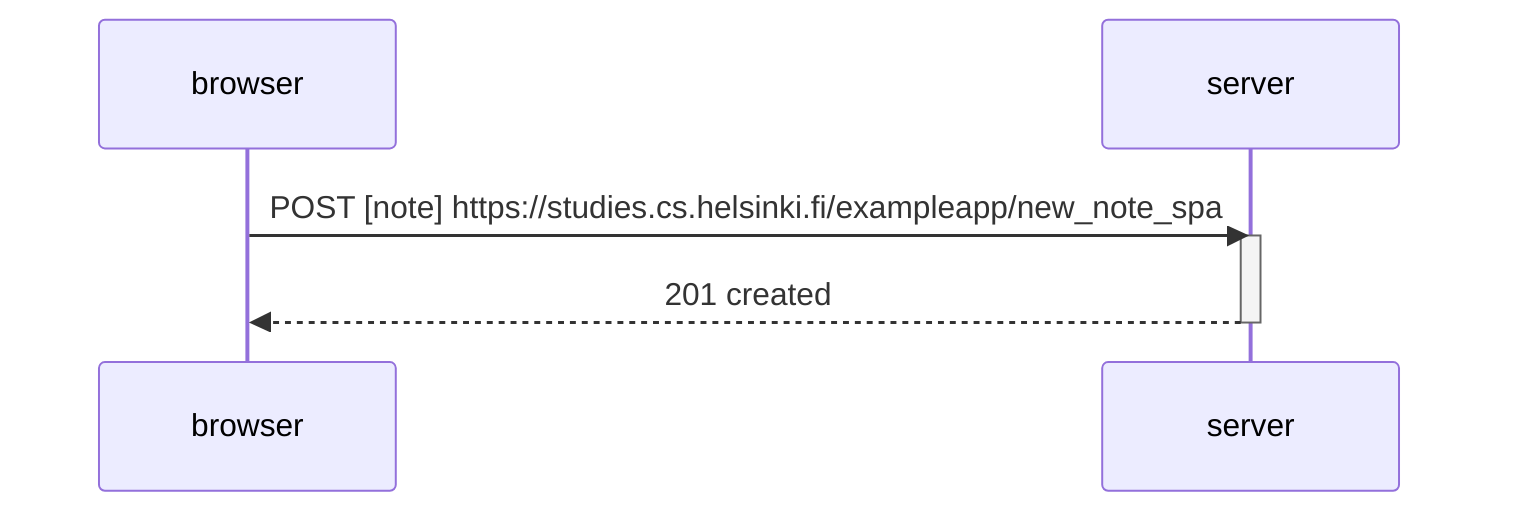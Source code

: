 sequenceDiagram
    participant browser
    participant server

    browser->>server: POST [note] https://studies.cs.helsinki.fi/exampleapp/new_note_spa
    activate server
    server-->>browser: 201 created
    deactivate server